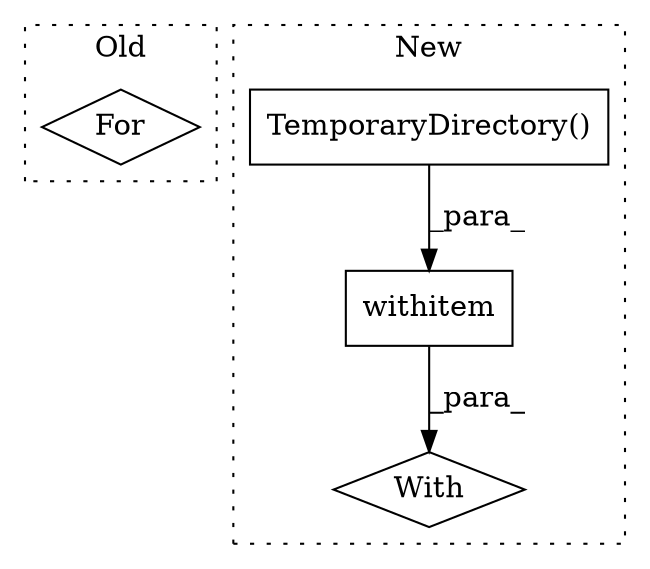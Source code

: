 digraph G {
subgraph cluster0 {
1 [label="For" a="107" s="1425,1454" l="4,10" shape="diamond"];
label = "Old";
style="dotted";
}
subgraph cluster1 {
2 [label="TemporaryDirectory()" a="75" s="2092" l="29" shape="box"];
3 [label="With" a="39" s="2087,2100" l="5,42" shape="diamond"];
4 [label="withitem" a="49" s="2092" l="8" shape="box"];
label = "New";
style="dotted";
}
2 -> 4 [label="_para_"];
4 -> 3 [label="_para_"];
}